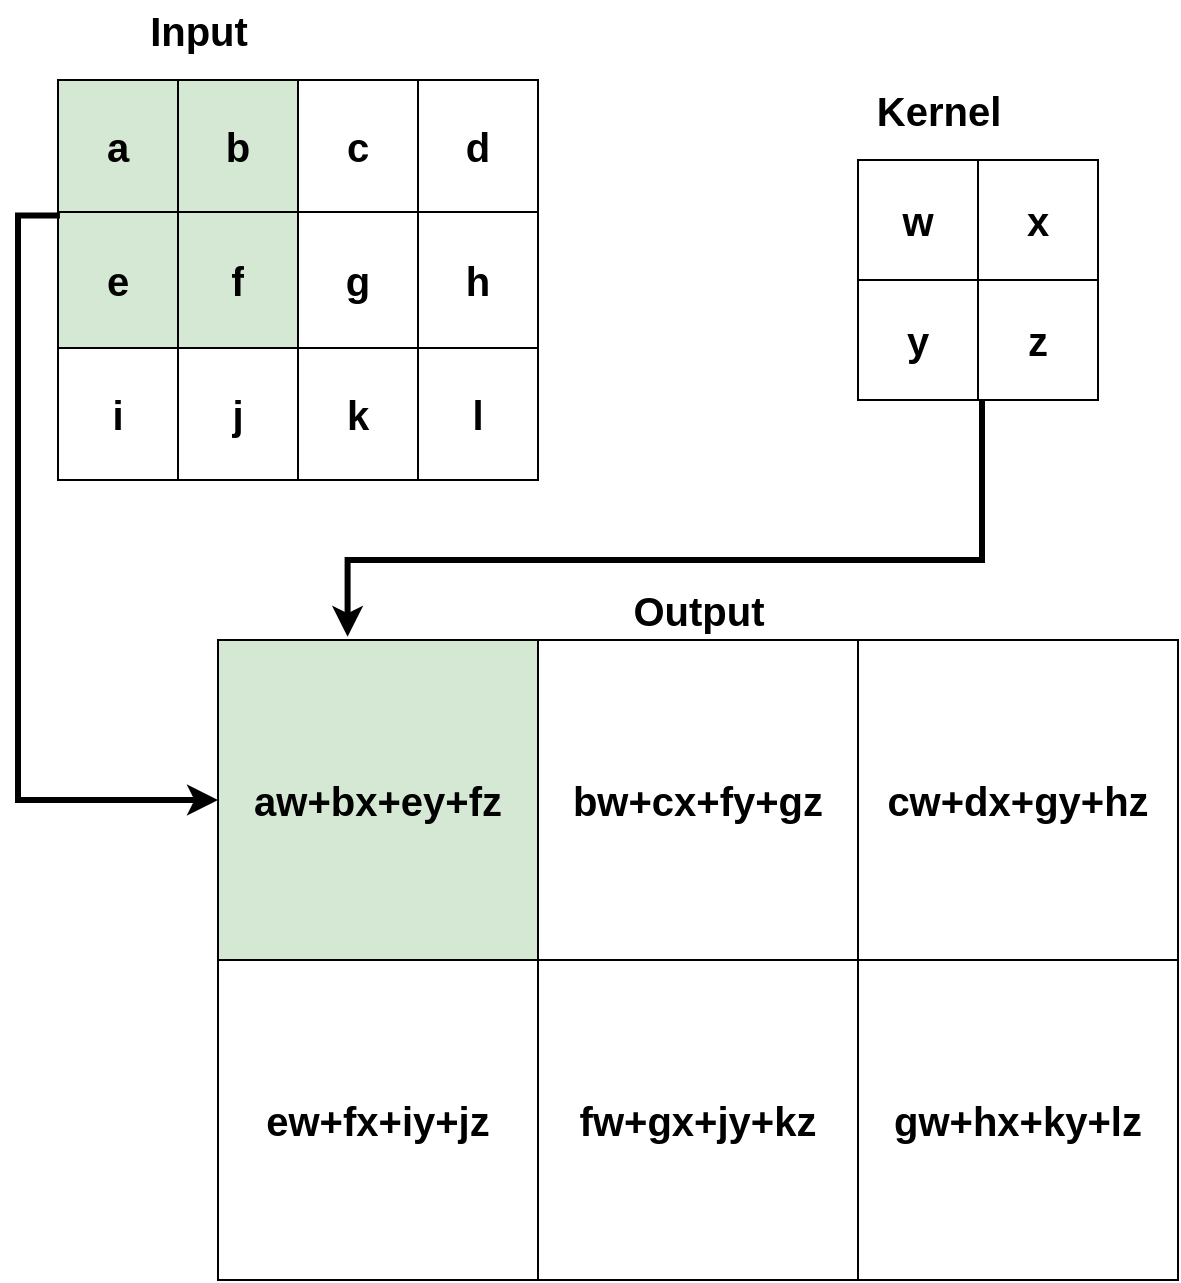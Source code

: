 <mxfile version="16.5.2" type="github">
  <diagram id="dD3zRntWmAVxDKxPp48m" name="Page-1">
    <mxGraphModel dx="1209" dy="749" grid="1" gridSize="10" guides="1" tooltips="1" connect="1" arrows="1" fold="1" page="1" pageScale="1" pageWidth="827" pageHeight="1169" math="0" shadow="0">
      <root>
        <mxCell id="0" />
        <mxCell id="1" parent="0" />
        <mxCell id="41hAUDi1taJ0hGPos5IR-1" value="" style="shape=table;startSize=0;container=1;collapsible=0;childLayout=tableLayout;fontStyle=1;fontSize=20;" vertex="1" parent="1">
          <mxGeometry x="80" y="240" width="240" height="200" as="geometry" />
        </mxCell>
        <mxCell id="41hAUDi1taJ0hGPos5IR-2" value="" style="shape=tableRow;horizontal=0;startSize=0;swimlaneHead=0;swimlaneBody=0;top=0;left=0;bottom=0;right=0;collapsible=0;dropTarget=0;fillColor=none;points=[[0,0.5],[1,0.5]];portConstraint=eastwest;fontStyle=1;fontSize=20;" vertex="1" parent="41hAUDi1taJ0hGPos5IR-1">
          <mxGeometry width="240" height="66" as="geometry" />
        </mxCell>
        <mxCell id="41hAUDi1taJ0hGPos5IR-3" value="a" style="shape=partialRectangle;html=1;whiteSpace=wrap;connectable=0;overflow=hidden;fillColor=#d5e8d4;top=1;left=1;bottom=1;right=1;pointerEvents=1;fontStyle=1;fontSize=20;strokeColor=#000000;" vertex="1" parent="41hAUDi1taJ0hGPos5IR-2">
          <mxGeometry width="60" height="66" as="geometry">
            <mxRectangle width="60" height="66" as="alternateBounds" />
          </mxGeometry>
        </mxCell>
        <mxCell id="41hAUDi1taJ0hGPos5IR-4" value="b" style="shape=partialRectangle;html=1;whiteSpace=wrap;connectable=0;overflow=hidden;fillColor=#d5e8d4;top=1;left=1;bottom=1;right=1;pointerEvents=1;fontStyle=1;fontSize=20;strokeColor=default;" vertex="1" parent="41hAUDi1taJ0hGPos5IR-2">
          <mxGeometry x="60" width="60" height="66" as="geometry">
            <mxRectangle width="60" height="66" as="alternateBounds" />
          </mxGeometry>
        </mxCell>
        <mxCell id="41hAUDi1taJ0hGPos5IR-5" value="c" style="shape=partialRectangle;html=1;whiteSpace=wrap;connectable=0;overflow=hidden;fillColor=none;top=0;left=0;bottom=0;right=0;pointerEvents=1;fontStyle=1;fontSize=20;" vertex="1" parent="41hAUDi1taJ0hGPos5IR-2">
          <mxGeometry x="120" width="60" height="66" as="geometry">
            <mxRectangle width="60" height="66" as="alternateBounds" />
          </mxGeometry>
        </mxCell>
        <mxCell id="41hAUDi1taJ0hGPos5IR-6" value="d" style="shape=partialRectangle;html=1;whiteSpace=wrap;connectable=0;overflow=hidden;fillColor=none;top=0;left=0;bottom=0;right=0;pointerEvents=1;fontStyle=1;fontSize=20;" vertex="1" parent="41hAUDi1taJ0hGPos5IR-2">
          <mxGeometry x="180" width="60" height="66" as="geometry">
            <mxRectangle width="60" height="66" as="alternateBounds" />
          </mxGeometry>
        </mxCell>
        <mxCell id="41hAUDi1taJ0hGPos5IR-7" value="" style="shape=tableRow;horizontal=0;startSize=0;swimlaneHead=0;swimlaneBody=0;top=0;left=0;bottom=0;right=0;collapsible=0;dropTarget=0;fillColor=none;points=[[0,0.5],[1,0.5]];portConstraint=eastwest;fontStyle=1;fontSize=20;" vertex="1" parent="41hAUDi1taJ0hGPos5IR-1">
          <mxGeometry y="66" width="240" height="68" as="geometry" />
        </mxCell>
        <mxCell id="41hAUDi1taJ0hGPos5IR-8" value="e" style="shape=partialRectangle;html=1;whiteSpace=wrap;connectable=0;overflow=hidden;fillColor=#d5e8d4;top=1;left=1;bottom=1;right=1;pointerEvents=1;fontStyle=1;fontSize=20;strokeColor=#000000;" vertex="1" parent="41hAUDi1taJ0hGPos5IR-7">
          <mxGeometry width="60" height="68" as="geometry">
            <mxRectangle width="60" height="68" as="alternateBounds" />
          </mxGeometry>
        </mxCell>
        <mxCell id="41hAUDi1taJ0hGPos5IR-9" value="f" style="shape=partialRectangle;html=1;whiteSpace=wrap;connectable=0;overflow=hidden;fillColor=#d5e8d4;top=1;left=1;bottom=1;right=1;pointerEvents=1;fontStyle=1;fontSize=20;strokeColor=#000000;" vertex="1" parent="41hAUDi1taJ0hGPos5IR-7">
          <mxGeometry x="60" width="60" height="68" as="geometry">
            <mxRectangle width="60" height="68" as="alternateBounds" />
          </mxGeometry>
        </mxCell>
        <mxCell id="41hAUDi1taJ0hGPos5IR-10" value="g" style="shape=partialRectangle;html=1;whiteSpace=wrap;connectable=0;overflow=hidden;fillColor=none;top=0;left=0;bottom=0;right=0;pointerEvents=1;fontStyle=1;fontSize=20;" vertex="1" parent="41hAUDi1taJ0hGPos5IR-7">
          <mxGeometry x="120" width="60" height="68" as="geometry">
            <mxRectangle width="60" height="68" as="alternateBounds" />
          </mxGeometry>
        </mxCell>
        <mxCell id="41hAUDi1taJ0hGPos5IR-11" value="h" style="shape=partialRectangle;html=1;whiteSpace=wrap;connectable=0;overflow=hidden;fillColor=none;top=0;left=0;bottom=0;right=0;pointerEvents=1;fontStyle=1;fontSize=20;" vertex="1" parent="41hAUDi1taJ0hGPos5IR-7">
          <mxGeometry x="180" width="60" height="68" as="geometry">
            <mxRectangle width="60" height="68" as="alternateBounds" />
          </mxGeometry>
        </mxCell>
        <mxCell id="41hAUDi1taJ0hGPos5IR-12" value="" style="shape=tableRow;horizontal=0;startSize=0;swimlaneHead=0;swimlaneBody=0;top=0;left=0;bottom=0;right=0;collapsible=0;dropTarget=0;fillColor=none;points=[[0,0.5],[1,0.5]];portConstraint=eastwest;fontStyle=1;fontSize=20;" vertex="1" parent="41hAUDi1taJ0hGPos5IR-1">
          <mxGeometry y="134" width="240" height="66" as="geometry" />
        </mxCell>
        <mxCell id="41hAUDi1taJ0hGPos5IR-13" value="i" style="shape=partialRectangle;html=1;whiteSpace=wrap;connectable=0;overflow=hidden;fillColor=none;top=0;left=0;bottom=0;right=0;pointerEvents=1;fontStyle=1;fontSize=20;" vertex="1" parent="41hAUDi1taJ0hGPos5IR-12">
          <mxGeometry width="60" height="66" as="geometry">
            <mxRectangle width="60" height="66" as="alternateBounds" />
          </mxGeometry>
        </mxCell>
        <mxCell id="41hAUDi1taJ0hGPos5IR-14" value="j" style="shape=partialRectangle;html=1;whiteSpace=wrap;connectable=0;overflow=hidden;fillColor=none;top=0;left=0;bottom=0;right=0;pointerEvents=1;fontStyle=1;fontSize=20;" vertex="1" parent="41hAUDi1taJ0hGPos5IR-12">
          <mxGeometry x="60" width="60" height="66" as="geometry">
            <mxRectangle width="60" height="66" as="alternateBounds" />
          </mxGeometry>
        </mxCell>
        <mxCell id="41hAUDi1taJ0hGPos5IR-15" value="k" style="shape=partialRectangle;html=1;whiteSpace=wrap;connectable=0;overflow=hidden;fillColor=none;top=0;left=0;bottom=0;right=0;pointerEvents=1;fontStyle=1;fontSize=20;" vertex="1" parent="41hAUDi1taJ0hGPos5IR-12">
          <mxGeometry x="120" width="60" height="66" as="geometry">
            <mxRectangle width="60" height="66" as="alternateBounds" />
          </mxGeometry>
        </mxCell>
        <mxCell id="41hAUDi1taJ0hGPos5IR-16" value="l" style="shape=partialRectangle;html=1;whiteSpace=wrap;connectable=0;overflow=hidden;fillColor=none;top=0;left=0;bottom=0;right=0;pointerEvents=1;fontStyle=1;fontSize=20;" vertex="1" parent="41hAUDi1taJ0hGPos5IR-12">
          <mxGeometry x="180" width="60" height="66" as="geometry">
            <mxRectangle width="60" height="66" as="alternateBounds" />
          </mxGeometry>
        </mxCell>
        <mxCell id="41hAUDi1taJ0hGPos5IR-17" value="" style="shape=table;startSize=0;container=1;collapsible=0;childLayout=tableLayout;fontStyle=1;fontSize=20;" vertex="1" parent="1">
          <mxGeometry x="480" y="280" width="120" height="120" as="geometry" />
        </mxCell>
        <mxCell id="41hAUDi1taJ0hGPos5IR-18" value="" style="shape=tableRow;horizontal=0;startSize=0;swimlaneHead=0;swimlaneBody=0;top=0;left=0;bottom=0;right=0;collapsible=0;dropTarget=0;fillColor=none;points=[[0,0.5],[1,0.5]];portConstraint=eastwest;fontStyle=1;fontSize=20;" vertex="1" parent="41hAUDi1taJ0hGPos5IR-17">
          <mxGeometry width="120" height="60" as="geometry" />
        </mxCell>
        <mxCell id="41hAUDi1taJ0hGPos5IR-19" value="w" style="shape=partialRectangle;html=1;whiteSpace=wrap;connectable=0;overflow=hidden;fillColor=none;top=0;left=0;bottom=0;right=0;pointerEvents=1;fontStyle=1;fontSize=20;" vertex="1" parent="41hAUDi1taJ0hGPos5IR-18">
          <mxGeometry width="60" height="60" as="geometry">
            <mxRectangle width="60" height="60" as="alternateBounds" />
          </mxGeometry>
        </mxCell>
        <mxCell id="41hAUDi1taJ0hGPos5IR-20" value="x" style="shape=partialRectangle;html=1;whiteSpace=wrap;connectable=0;overflow=hidden;fillColor=none;top=0;left=0;bottom=0;right=0;pointerEvents=1;fontStyle=1;fontSize=20;" vertex="1" parent="41hAUDi1taJ0hGPos5IR-18">
          <mxGeometry x="60" width="60" height="60" as="geometry">
            <mxRectangle width="60" height="60" as="alternateBounds" />
          </mxGeometry>
        </mxCell>
        <mxCell id="41hAUDi1taJ0hGPos5IR-21" value="" style="shape=tableRow;horizontal=0;startSize=0;swimlaneHead=0;swimlaneBody=0;top=0;left=0;bottom=0;right=0;collapsible=0;dropTarget=0;fillColor=none;points=[[0,0.5],[1,0.5]];portConstraint=eastwest;fontStyle=1;fontSize=20;" vertex="1" parent="41hAUDi1taJ0hGPos5IR-17">
          <mxGeometry y="60" width="120" height="60" as="geometry" />
        </mxCell>
        <mxCell id="41hAUDi1taJ0hGPos5IR-22" value="y" style="shape=partialRectangle;html=1;whiteSpace=wrap;connectable=0;overflow=hidden;fillColor=none;top=0;left=0;bottom=0;right=0;pointerEvents=1;fontStyle=1;fontSize=20;" vertex="1" parent="41hAUDi1taJ0hGPos5IR-21">
          <mxGeometry width="60" height="60" as="geometry">
            <mxRectangle width="60" height="60" as="alternateBounds" />
          </mxGeometry>
        </mxCell>
        <mxCell id="41hAUDi1taJ0hGPos5IR-23" value="z" style="shape=partialRectangle;html=1;whiteSpace=wrap;connectable=0;overflow=hidden;fillColor=none;top=0;left=0;bottom=0;right=0;pointerEvents=1;fontStyle=1;fontSize=20;" vertex="1" parent="41hAUDi1taJ0hGPos5IR-21">
          <mxGeometry x="60" width="60" height="60" as="geometry">
            <mxRectangle width="60" height="60" as="alternateBounds" />
          </mxGeometry>
        </mxCell>
        <mxCell id="41hAUDi1taJ0hGPos5IR-24" value="&lt;b&gt;Kernel&lt;/b&gt;" style="text;html=1;align=center;verticalAlign=middle;resizable=0;points=[];autosize=1;strokeColor=none;fillColor=none;fontSize=20;" vertex="1" parent="1">
          <mxGeometry x="480" y="240" width="80" height="30" as="geometry" />
        </mxCell>
        <mxCell id="41hAUDi1taJ0hGPos5IR-25" value="&lt;b&gt;Input&lt;/b&gt;" style="text;html=1;align=center;verticalAlign=middle;resizable=0;points=[];autosize=1;strokeColor=none;fillColor=none;fontSize=20;" vertex="1" parent="1">
          <mxGeometry x="120" y="200" width="60" height="30" as="geometry" />
        </mxCell>
        <mxCell id="41hAUDi1taJ0hGPos5IR-26" value="" style="shape=table;startSize=0;container=1;collapsible=0;childLayout=tableLayout;fontSize=20;fontStyle=1" vertex="1" parent="1">
          <mxGeometry x="160" y="520" width="480" height="320" as="geometry" />
        </mxCell>
        <mxCell id="41hAUDi1taJ0hGPos5IR-27" value="" style="shape=tableRow;horizontal=0;startSize=0;swimlaneHead=0;swimlaneBody=0;top=0;left=0;bottom=0;right=0;collapsible=0;dropTarget=0;fillColor=none;points=[[0,0.5],[1,0.5]];portConstraint=eastwest;fontSize=20;fontStyle=1" vertex="1" parent="41hAUDi1taJ0hGPos5IR-26">
          <mxGeometry width="480" height="160" as="geometry" />
        </mxCell>
        <mxCell id="41hAUDi1taJ0hGPos5IR-28" value="aw+bx+ey+fz" style="shape=partialRectangle;html=1;whiteSpace=wrap;connectable=0;overflow=hidden;fillColor=#d5e8d4;top=1;left=1;bottom=1;right=1;pointerEvents=1;fontSize=20;strokeColor=#000000;fontStyle=1" vertex="1" parent="41hAUDi1taJ0hGPos5IR-27">
          <mxGeometry width="160" height="160" as="geometry">
            <mxRectangle width="160" height="160" as="alternateBounds" />
          </mxGeometry>
        </mxCell>
        <mxCell id="41hAUDi1taJ0hGPos5IR-29" value="bw+cx+fy+gz" style="shape=partialRectangle;html=1;whiteSpace=wrap;connectable=0;overflow=hidden;fillColor=none;top=0;left=0;bottom=0;right=0;pointerEvents=1;fontSize=20;fontStyle=1" vertex="1" parent="41hAUDi1taJ0hGPos5IR-27">
          <mxGeometry x="160" width="160" height="160" as="geometry">
            <mxRectangle width="160" height="160" as="alternateBounds" />
          </mxGeometry>
        </mxCell>
        <mxCell id="41hAUDi1taJ0hGPos5IR-30" value="cw+dx+gy+hz" style="shape=partialRectangle;html=1;whiteSpace=wrap;connectable=0;overflow=hidden;fillColor=none;top=0;left=0;bottom=0;right=0;pointerEvents=1;fontSize=20;fontStyle=1" vertex="1" parent="41hAUDi1taJ0hGPos5IR-27">
          <mxGeometry x="320" width="160" height="160" as="geometry">
            <mxRectangle width="160" height="160" as="alternateBounds" />
          </mxGeometry>
        </mxCell>
        <mxCell id="41hAUDi1taJ0hGPos5IR-31" value="" style="shape=tableRow;horizontal=0;startSize=0;swimlaneHead=0;swimlaneBody=0;top=0;left=0;bottom=0;right=0;collapsible=0;dropTarget=0;fillColor=none;points=[[0,0.5],[1,0.5]];portConstraint=eastwest;fontSize=20;fontStyle=1" vertex="1" parent="41hAUDi1taJ0hGPos5IR-26">
          <mxGeometry y="160" width="480" height="160" as="geometry" />
        </mxCell>
        <mxCell id="41hAUDi1taJ0hGPos5IR-32" value="ew+fx+iy+jz" style="shape=partialRectangle;html=1;whiteSpace=wrap;connectable=0;overflow=hidden;fillColor=none;top=0;left=0;bottom=0;right=0;pointerEvents=1;fontSize=20;fontStyle=1" vertex="1" parent="41hAUDi1taJ0hGPos5IR-31">
          <mxGeometry width="160" height="160" as="geometry">
            <mxRectangle width="160" height="160" as="alternateBounds" />
          </mxGeometry>
        </mxCell>
        <mxCell id="41hAUDi1taJ0hGPos5IR-33" value="fw+gx+jy+kz" style="shape=partialRectangle;html=1;whiteSpace=wrap;connectable=0;overflow=hidden;fillColor=none;top=0;left=0;bottom=0;right=0;pointerEvents=1;fontSize=20;fontStyle=1" vertex="1" parent="41hAUDi1taJ0hGPos5IR-31">
          <mxGeometry x="160" width="160" height="160" as="geometry">
            <mxRectangle width="160" height="160" as="alternateBounds" />
          </mxGeometry>
        </mxCell>
        <mxCell id="41hAUDi1taJ0hGPos5IR-34" value="gw+hx+ky+lz" style="shape=partialRectangle;html=1;whiteSpace=wrap;connectable=0;overflow=hidden;fillColor=none;top=0;left=0;bottom=0;right=0;pointerEvents=1;fontSize=20;fontStyle=1" vertex="1" parent="41hAUDi1taJ0hGPos5IR-31">
          <mxGeometry x="320" width="160" height="160" as="geometry">
            <mxRectangle width="160" height="160" as="alternateBounds" />
          </mxGeometry>
        </mxCell>
        <mxCell id="41hAUDi1taJ0hGPos5IR-50" value="&lt;b&gt;Output&lt;/b&gt;" style="text;html=1;align=center;verticalAlign=middle;resizable=0;points=[];autosize=1;strokeColor=none;fillColor=none;fontSize=20;" vertex="1" parent="1">
          <mxGeometry x="360" y="490" width="80" height="30" as="geometry" />
        </mxCell>
        <mxCell id="41hAUDi1taJ0hGPos5IR-51" style="edgeStyle=orthogonalEdgeStyle;rounded=0;orthogonalLoop=1;jettySize=auto;html=1;exitX=0.004;exitY=0.025;exitDx=0;exitDy=0;fontSize=20;exitPerimeter=0;fontStyle=0;strokeWidth=3;" edge="1" parent="1" source="41hAUDi1taJ0hGPos5IR-7" target="41hAUDi1taJ0hGPos5IR-27">
          <mxGeometry relative="1" as="geometry" />
        </mxCell>
        <mxCell id="41hAUDi1taJ0hGPos5IR-52" style="edgeStyle=orthogonalEdgeStyle;rounded=0;orthogonalLoop=1;jettySize=auto;html=1;entryX=0.135;entryY=-0.01;entryDx=0;entryDy=0;entryPerimeter=0;fontSize=20;strokeWidth=3;" edge="1" parent="1" source="41hAUDi1taJ0hGPos5IR-21" target="41hAUDi1taJ0hGPos5IR-27">
          <mxGeometry relative="1" as="geometry">
            <Array as="points">
              <mxPoint x="542" y="480" />
              <mxPoint x="225" y="480" />
            </Array>
          </mxGeometry>
        </mxCell>
      </root>
    </mxGraphModel>
  </diagram>
</mxfile>
